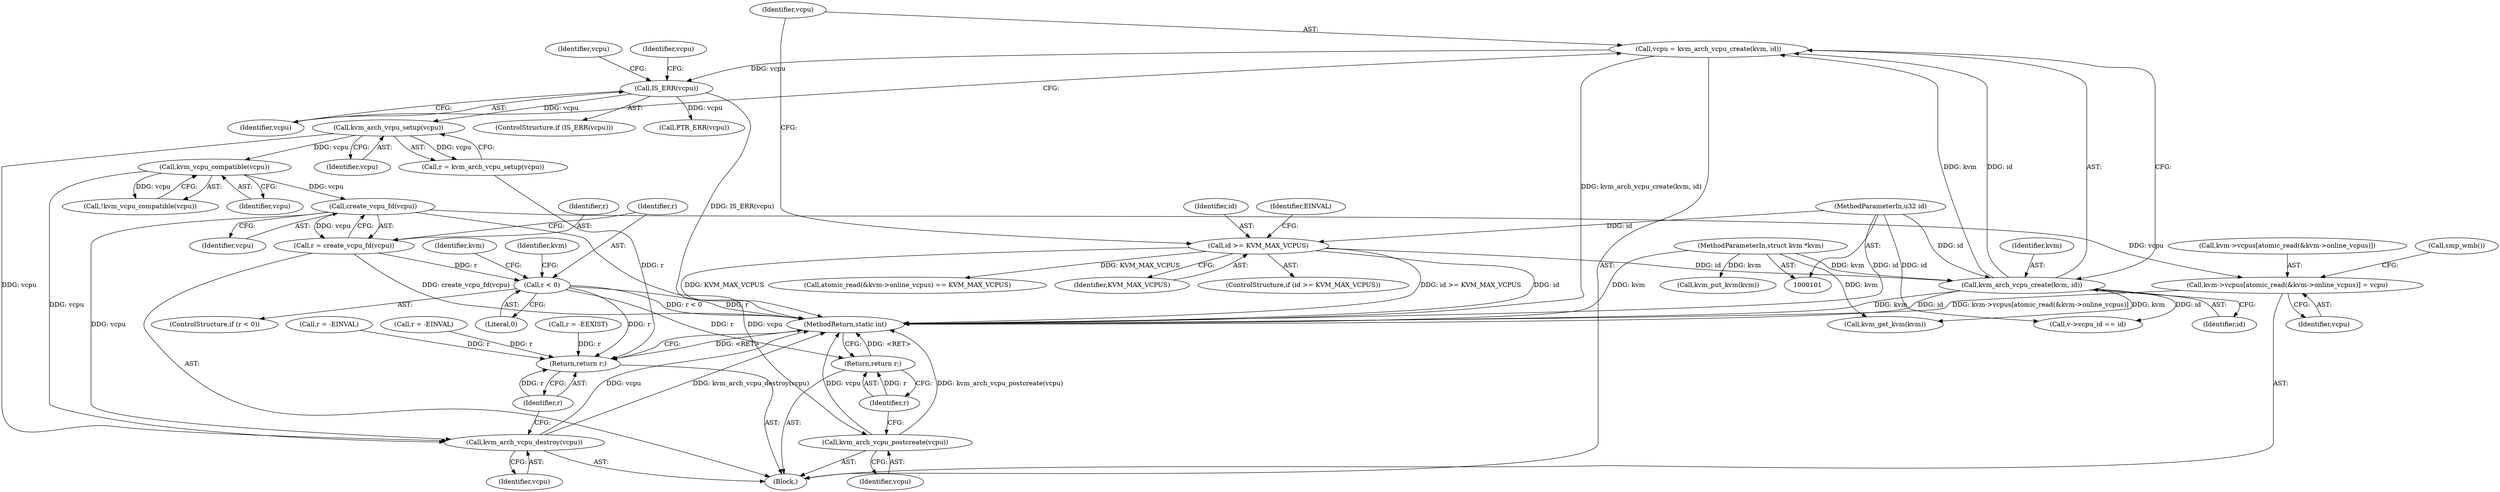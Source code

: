 digraph "0_linux_338c7dbadd2671189cec7faf64c84d01071b3f96@API" {
"1000195" [label="(Call,create_vcpu_fd(vcpu))"];
"1000147" [label="(Call,kvm_vcpu_compatible(vcpu))"];
"1000135" [label="(Call,kvm_arch_vcpu_setup(vcpu))"];
"1000121" [label="(Call,IS_ERR(vcpu))"];
"1000115" [label="(Call,vcpu = kvm_arch_vcpu_create(kvm, id))"];
"1000117" [label="(Call,kvm_arch_vcpu_create(kvm, id))"];
"1000102" [label="(MethodParameterIn,struct kvm *kvm)"];
"1000109" [label="(Call,id >= KVM_MAX_VCPUS)"];
"1000103" [label="(MethodParameterIn,u32 id)"];
"1000193" [label="(Call,r = create_vcpu_fd(vcpu))"];
"1000198" [label="(Call,r < 0)"];
"1000229" [label="(Return,return r;)"];
"1000240" [label="(Return,return r;)"];
"1000205" [label="(Call,kvm->vcpus[atomic_read(&kvm->online_vcpus)] = vcpu)"];
"1000227" [label="(Call,kvm_arch_vcpu_postcreate(vcpu))"];
"1000238" [label="(Call,kvm_arch_vcpu_destroy(vcpu))"];
"1000240" [label="(Return,return r;)"];
"1000129" [label="(Identifier,vcpu)"];
"1000238" [label="(Call,kvm_arch_vcpu_destroy(vcpu))"];
"1000125" [label="(Identifier,vcpu)"];
"1000104" [label="(Block,)"];
"1000195" [label="(Call,create_vcpu_fd(vcpu))"];
"1000202" [label="(Call,kvm_put_kvm(kvm))"];
"1000115" [label="(Call,vcpu = kvm_arch_vcpu_create(kvm, id))"];
"1000216" [label="(Call,smp_wmb())"];
"1000136" [label="(Identifier,vcpu)"];
"1000198" [label="(Call,r < 0)"];
"1000191" [label="(Call,kvm_get_kvm(kvm))"];
"1000108" [label="(ControlStructure,if (id >= KVM_MAX_VCPUS))"];
"1000197" [label="(ControlStructure,if (r < 0))"];
"1000200" [label="(Literal,0)"];
"1000230" [label="(Identifier,r)"];
"1000116" [label="(Identifier,vcpu)"];
"1000150" [label="(Call,r = -EINVAL)"];
"1000164" [label="(Call,r = -EINVAL)"];
"1000227" [label="(Call,kvm_arch_vcpu_postcreate(vcpu))"];
"1000170" [label="(Call,v->vcpu_id == id)"];
"1000119" [label="(Identifier,id)"];
"1000133" [label="(Call,r = kvm_arch_vcpu_setup(vcpu))"];
"1000228" [label="(Identifier,vcpu)"];
"1000156" [label="(Call,atomic_read(&kvm->online_vcpus) == KVM_MAX_VCPUS)"];
"1000196" [label="(Identifier,vcpu)"];
"1000208" [label="(Identifier,kvm)"];
"1000206" [label="(Call,kvm->vcpus[atomic_read(&kvm->online_vcpus)])"];
"1000135" [label="(Call,kvm_arch_vcpu_setup(vcpu))"];
"1000121" [label="(Call,IS_ERR(vcpu))"];
"1000117" [label="(Call,kvm_arch_vcpu_create(kvm, id))"];
"1000194" [label="(Identifier,r)"];
"1000110" [label="(Identifier,id)"];
"1000215" [label="(Identifier,vcpu)"];
"1000148" [label="(Identifier,vcpu)"];
"1000111" [label="(Identifier,KVM_MAX_VCPUS)"];
"1000203" [label="(Identifier,kvm)"];
"1000120" [label="(ControlStructure,if (IS_ERR(vcpu)))"];
"1000176" [label="(Call,r = -EEXIST)"];
"1000124" [label="(Call,PTR_ERR(vcpu))"];
"1000242" [label="(MethodReturn,static int)"];
"1000146" [label="(Call,!kvm_vcpu_compatible(vcpu))"];
"1000102" [label="(MethodParameterIn,struct kvm *kvm)"];
"1000103" [label="(MethodParameterIn,u32 id)"];
"1000122" [label="(Identifier,vcpu)"];
"1000114" [label="(Identifier,EINVAL)"];
"1000241" [label="(Identifier,r)"];
"1000199" [label="(Identifier,r)"];
"1000109" [label="(Call,id >= KVM_MAX_VCPUS)"];
"1000193" [label="(Call,r = create_vcpu_fd(vcpu))"];
"1000229" [label="(Return,return r;)"];
"1000118" [label="(Identifier,kvm)"];
"1000147" [label="(Call,kvm_vcpu_compatible(vcpu))"];
"1000205" [label="(Call,kvm->vcpus[atomic_read(&kvm->online_vcpus)] = vcpu)"];
"1000239" [label="(Identifier,vcpu)"];
"1000195" -> "1000193"  [label="AST: "];
"1000195" -> "1000196"  [label="CFG: "];
"1000196" -> "1000195"  [label="AST: "];
"1000193" -> "1000195"  [label="CFG: "];
"1000195" -> "1000193"  [label="DDG: vcpu"];
"1000147" -> "1000195"  [label="DDG: vcpu"];
"1000195" -> "1000205"  [label="DDG: vcpu"];
"1000195" -> "1000227"  [label="DDG: vcpu"];
"1000195" -> "1000238"  [label="DDG: vcpu"];
"1000147" -> "1000146"  [label="AST: "];
"1000147" -> "1000148"  [label="CFG: "];
"1000148" -> "1000147"  [label="AST: "];
"1000146" -> "1000147"  [label="CFG: "];
"1000147" -> "1000146"  [label="DDG: vcpu"];
"1000135" -> "1000147"  [label="DDG: vcpu"];
"1000147" -> "1000238"  [label="DDG: vcpu"];
"1000135" -> "1000133"  [label="AST: "];
"1000135" -> "1000136"  [label="CFG: "];
"1000136" -> "1000135"  [label="AST: "];
"1000133" -> "1000135"  [label="CFG: "];
"1000135" -> "1000133"  [label="DDG: vcpu"];
"1000121" -> "1000135"  [label="DDG: vcpu"];
"1000135" -> "1000238"  [label="DDG: vcpu"];
"1000121" -> "1000120"  [label="AST: "];
"1000121" -> "1000122"  [label="CFG: "];
"1000122" -> "1000121"  [label="AST: "];
"1000125" -> "1000121"  [label="CFG: "];
"1000129" -> "1000121"  [label="CFG: "];
"1000121" -> "1000242"  [label="DDG: IS_ERR(vcpu)"];
"1000115" -> "1000121"  [label="DDG: vcpu"];
"1000121" -> "1000124"  [label="DDG: vcpu"];
"1000115" -> "1000104"  [label="AST: "];
"1000115" -> "1000117"  [label="CFG: "];
"1000116" -> "1000115"  [label="AST: "];
"1000117" -> "1000115"  [label="AST: "];
"1000122" -> "1000115"  [label="CFG: "];
"1000115" -> "1000242"  [label="DDG: kvm_arch_vcpu_create(kvm, id)"];
"1000117" -> "1000115"  [label="DDG: kvm"];
"1000117" -> "1000115"  [label="DDG: id"];
"1000117" -> "1000119"  [label="CFG: "];
"1000118" -> "1000117"  [label="AST: "];
"1000119" -> "1000117"  [label="AST: "];
"1000117" -> "1000242"  [label="DDG: kvm"];
"1000117" -> "1000242"  [label="DDG: id"];
"1000102" -> "1000117"  [label="DDG: kvm"];
"1000109" -> "1000117"  [label="DDG: id"];
"1000103" -> "1000117"  [label="DDG: id"];
"1000117" -> "1000170"  [label="DDG: id"];
"1000117" -> "1000191"  [label="DDG: kvm"];
"1000102" -> "1000101"  [label="AST: "];
"1000102" -> "1000242"  [label="DDG: kvm"];
"1000102" -> "1000191"  [label="DDG: kvm"];
"1000102" -> "1000202"  [label="DDG: kvm"];
"1000109" -> "1000108"  [label="AST: "];
"1000109" -> "1000111"  [label="CFG: "];
"1000110" -> "1000109"  [label="AST: "];
"1000111" -> "1000109"  [label="AST: "];
"1000114" -> "1000109"  [label="CFG: "];
"1000116" -> "1000109"  [label="CFG: "];
"1000109" -> "1000242"  [label="DDG: id"];
"1000109" -> "1000242"  [label="DDG: KVM_MAX_VCPUS"];
"1000109" -> "1000242"  [label="DDG: id >= KVM_MAX_VCPUS"];
"1000103" -> "1000109"  [label="DDG: id"];
"1000109" -> "1000156"  [label="DDG: KVM_MAX_VCPUS"];
"1000103" -> "1000101"  [label="AST: "];
"1000103" -> "1000242"  [label="DDG: id"];
"1000103" -> "1000170"  [label="DDG: id"];
"1000193" -> "1000104"  [label="AST: "];
"1000194" -> "1000193"  [label="AST: "];
"1000199" -> "1000193"  [label="CFG: "];
"1000193" -> "1000242"  [label="DDG: create_vcpu_fd(vcpu)"];
"1000193" -> "1000198"  [label="DDG: r"];
"1000198" -> "1000197"  [label="AST: "];
"1000198" -> "1000200"  [label="CFG: "];
"1000199" -> "1000198"  [label="AST: "];
"1000200" -> "1000198"  [label="AST: "];
"1000203" -> "1000198"  [label="CFG: "];
"1000208" -> "1000198"  [label="CFG: "];
"1000198" -> "1000242"  [label="DDG: r"];
"1000198" -> "1000242"  [label="DDG: r < 0"];
"1000198" -> "1000229"  [label="DDG: r"];
"1000198" -> "1000240"  [label="DDG: r"];
"1000229" -> "1000104"  [label="AST: "];
"1000229" -> "1000230"  [label="CFG: "];
"1000230" -> "1000229"  [label="AST: "];
"1000242" -> "1000229"  [label="CFG: "];
"1000229" -> "1000242"  [label="DDG: <RET>"];
"1000230" -> "1000229"  [label="DDG: r"];
"1000240" -> "1000104"  [label="AST: "];
"1000240" -> "1000241"  [label="CFG: "];
"1000241" -> "1000240"  [label="AST: "];
"1000242" -> "1000240"  [label="CFG: "];
"1000240" -> "1000242"  [label="DDG: <RET>"];
"1000241" -> "1000240"  [label="DDG: r"];
"1000150" -> "1000240"  [label="DDG: r"];
"1000133" -> "1000240"  [label="DDG: r"];
"1000176" -> "1000240"  [label="DDG: r"];
"1000164" -> "1000240"  [label="DDG: r"];
"1000205" -> "1000104"  [label="AST: "];
"1000205" -> "1000215"  [label="CFG: "];
"1000206" -> "1000205"  [label="AST: "];
"1000215" -> "1000205"  [label="AST: "];
"1000216" -> "1000205"  [label="CFG: "];
"1000205" -> "1000242"  [label="DDG: kvm->vcpus[atomic_read(&kvm->online_vcpus)]"];
"1000227" -> "1000104"  [label="AST: "];
"1000227" -> "1000228"  [label="CFG: "];
"1000228" -> "1000227"  [label="AST: "];
"1000230" -> "1000227"  [label="CFG: "];
"1000227" -> "1000242"  [label="DDG: kvm_arch_vcpu_postcreate(vcpu)"];
"1000227" -> "1000242"  [label="DDG: vcpu"];
"1000238" -> "1000104"  [label="AST: "];
"1000238" -> "1000239"  [label="CFG: "];
"1000239" -> "1000238"  [label="AST: "];
"1000241" -> "1000238"  [label="CFG: "];
"1000238" -> "1000242"  [label="DDG: vcpu"];
"1000238" -> "1000242"  [label="DDG: kvm_arch_vcpu_destroy(vcpu)"];
}
